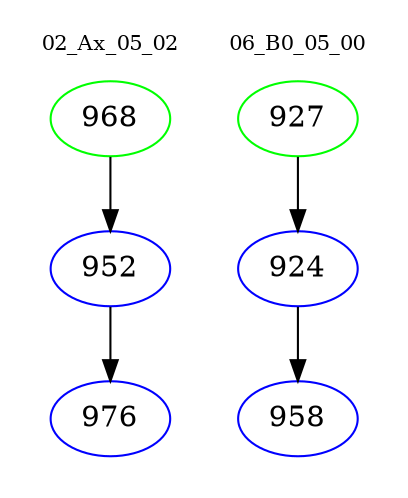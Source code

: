 digraph{
subgraph cluster_0 {
color = white
label = "02_Ax_05_02";
fontsize=10;
T0_968 [label="968", color="green"]
T0_968 -> T0_952 [color="black"]
T0_952 [label="952", color="blue"]
T0_952 -> T0_976 [color="black"]
T0_976 [label="976", color="blue"]
}
subgraph cluster_1 {
color = white
label = "06_B0_05_00";
fontsize=10;
T1_927 [label="927", color="green"]
T1_927 -> T1_924 [color="black"]
T1_924 [label="924", color="blue"]
T1_924 -> T1_958 [color="black"]
T1_958 [label="958", color="blue"]
}
}
